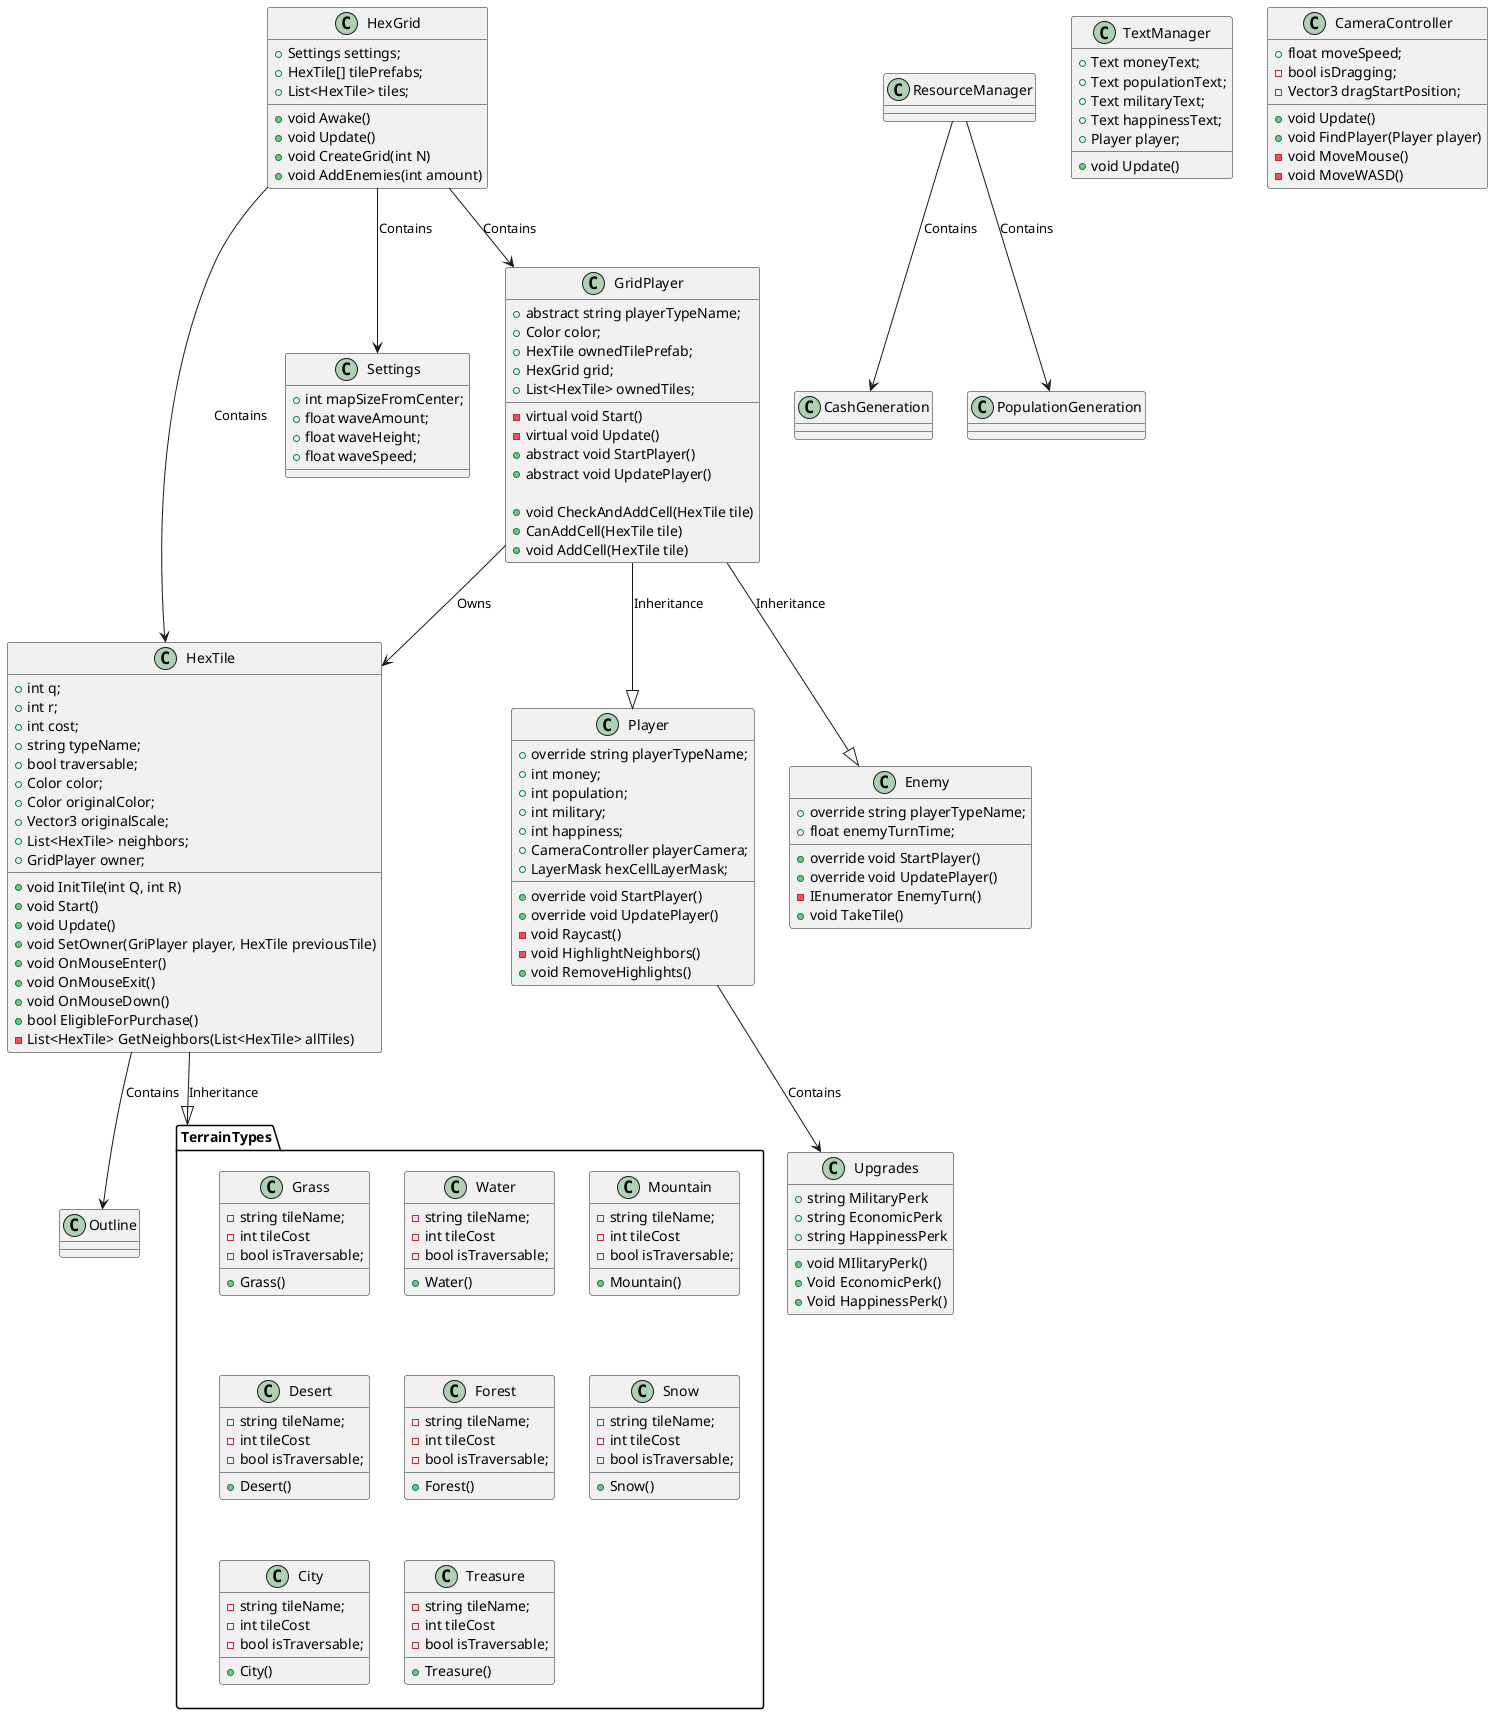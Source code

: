 @startuml

HexGrid --> HexTile : Contains
HexGrid --> Settings : Contains
HexGrid --> GridPlayer : Contains
GridPlayer --> HexTile : Owns
GridPlayer --|> Player : Inheritance
GridPlayer --|> Enemy : Inheritance
Player --> Upgrades : Contains

HexTile --|> TerrainTypes : Inheritance
HexTile --> Outline : Contains

ResourceManager --> CashGeneration : Contains
ResourceManager --> PopulationGeneration : Contains

class HexGrid
{
    +Settings settings;
    +HexTile[] tilePrefabs;
    +List<HexTile> tiles;

    +void Awake()
    +void Update()
    +void CreateGrid(int N)
    +void AddEnemies(int amount)
}

class HexTile
{
    +int q;
    +int r;
    +int cost;
    +string typeName;
    +bool traversable;
    +Color color;
    +Color originalColor;
    +Vector3 originalScale;
    +List<HexTile> neighbors;
    +GridPlayer owner;

    +void InitTile(int Q, int R)
    +void Start()
    +void Update()
    +void SetOwner(GriPlayer player, HexTile previousTile)
    +void OnMouseEnter()
    +void OnMouseExit()
    +void OnMouseDown()
    +bool EligibleForPurchase()
    -List<HexTile> GetNeighbors(List<HexTile> allTiles)
}

package "TerrainTypes"
{
    class Grass
    {
        -string tileName;
        -int tileCost
        -bool isTraversable;

        +Grass()
    }

    class Water
    {
        -string tileName;
        -int tileCost
        -bool isTraversable;

        +Water()
    }

    class Mountain
    {
        -string tileName;
        -int tileCost
        -bool isTraversable;

        +Mountain()
    }

    class Desert
    {
        -string tileName;
        -int tileCost
        -bool isTraversable;

        +Desert()
    }

    class Forest
    {
        -string tileName;
        -int tileCost
        -bool isTraversable;

        +Forest()
    }

    class Snow
    {
        -string tileName;
        -int tileCost
        -bool isTraversable;

        +Snow()
    }

    class City
    {
        -string tileName;
        -int tileCost
        -bool isTraversable;

        +City()
    }

    class Treasure
    {
        -string tileName;
        -int tileCost
        -bool isTraversable;

        +Treasure()
    }
}

class GridPlayer
{
    +abstract string playerTypeName;
    +Color color;
    +HexTile ownedTilePrefab;
    +HexGrid grid;
    +List<HexTile> ownedTiles;

    -virtual void Start()
    -virtual void Update()
    +abstract void StartPlayer()
    +abstract void UpdatePlayer()

    +void CheckAndAddCell(HexTile tile)
    +CanAddCell(HexTile tile)
    +void AddCell(HexTile tile)
}

class Player
{
    +override string playerTypeName;
    +int money;
    +int population;
    +int military;
    +int happiness;
    +CameraController playerCamera;
    +LayerMask hexCellLayerMask;

    +override void StartPlayer()
    +override void UpdatePlayer()
    -void Raycast()
    -void HighlightNeighbors()
    +void RemoveHighlights()
}

class Enemy
{
    +override string playerTypeName;
    +float enemyTurnTime;

    +override void StartPlayer()
    +override void UpdatePlayer()
    -IEnumerator EnemyTurn()
    +void TakeTile()
}

Class Settings
{
    +int mapSizeFromCenter;
    +float waveAmount;
    +float waveHeight;
    +float waveSpeed;
}

class Upgrades
{
    +string MilitaryPerk
    +string EconomicPerk
    +string HappinessPerk

    +void MIlitaryPerk()
    +Void EconomicPerk()
    +Void HappinessPerk()
}

class TextManager
{
    +Text moneyText;
    +Text populationText;
    +Text militaryText;
    +Text happinessText;
    +Player player;

    +void Update()
}

class ResourceManager
{

}

class CashGeneration
{

}

class PopulationGeneration
{

}

class CameraController
{
    +float moveSpeed;
    -bool isDragging;
    -Vector3 dragStartPosition;

    +void Update()
    +void FindPlayer(Player player)
    -void MoveMouse()
    -void MoveWASD()
}

class Outline
{

}

@enduml